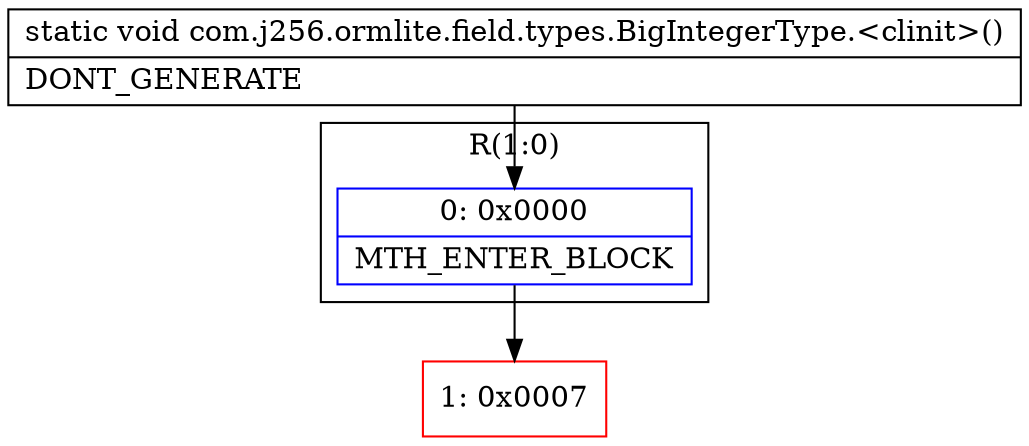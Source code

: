 digraph "CFG forcom.j256.ormlite.field.types.BigIntegerType.\<clinit\>()V" {
subgraph cluster_Region_95716403 {
label = "R(1:0)";
node [shape=record,color=blue];
Node_0 [shape=record,label="{0\:\ 0x0000|MTH_ENTER_BLOCK\l}"];
}
Node_1 [shape=record,color=red,label="{1\:\ 0x0007}"];
MethodNode[shape=record,label="{static void com.j256.ormlite.field.types.BigIntegerType.\<clinit\>()  | DONT_GENERATE\l}"];
MethodNode -> Node_0;
Node_0 -> Node_1;
}

